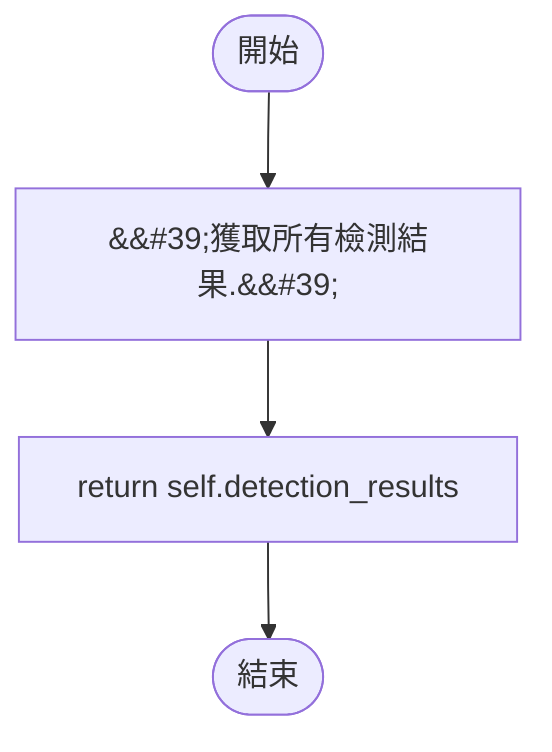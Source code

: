 flowchart TB
    n1([開始])
    n2([結束])
    n3[&amp;&#35;39;獲取所有檢測結果.&amp;&#35;39;]
    n4[return self.detection_results]
    n1 --> n3
    n3 --> n4
    n4 --> n2